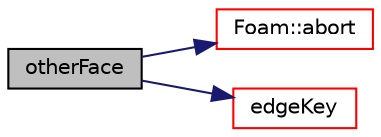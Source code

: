 digraph "otherFace"
{
  bgcolor="transparent";
  edge [fontname="Helvetica",fontsize="10",labelfontname="Helvetica",labelfontsize="10"];
  node [fontname="Helvetica",fontsize="10",shape=record];
  rankdir="LR";
  Node936 [label="otherFace",height=0.2,width=0.4,color="black", fillcolor="grey75", style="filled", fontcolor="black"];
  Node936 -> Node937 [color="midnightblue",fontsize="10",style="solid",fontname="Helvetica"];
  Node937 [label="Foam::abort",height=0.2,width=0.4,color="red",URL="$a21851.html#a447107a607d03e417307c203fa5fb44b"];
  Node936 -> Node982 [color="midnightblue",fontsize="10",style="solid",fontname="Helvetica"];
  Node982 [label="edgeKey",height=0.2,width=0.4,color="red",URL="$a28317.html#ace91d3503f6982ec47075dbe0167f126",tooltip="Given start and end of edge generate unique key. "];
}
